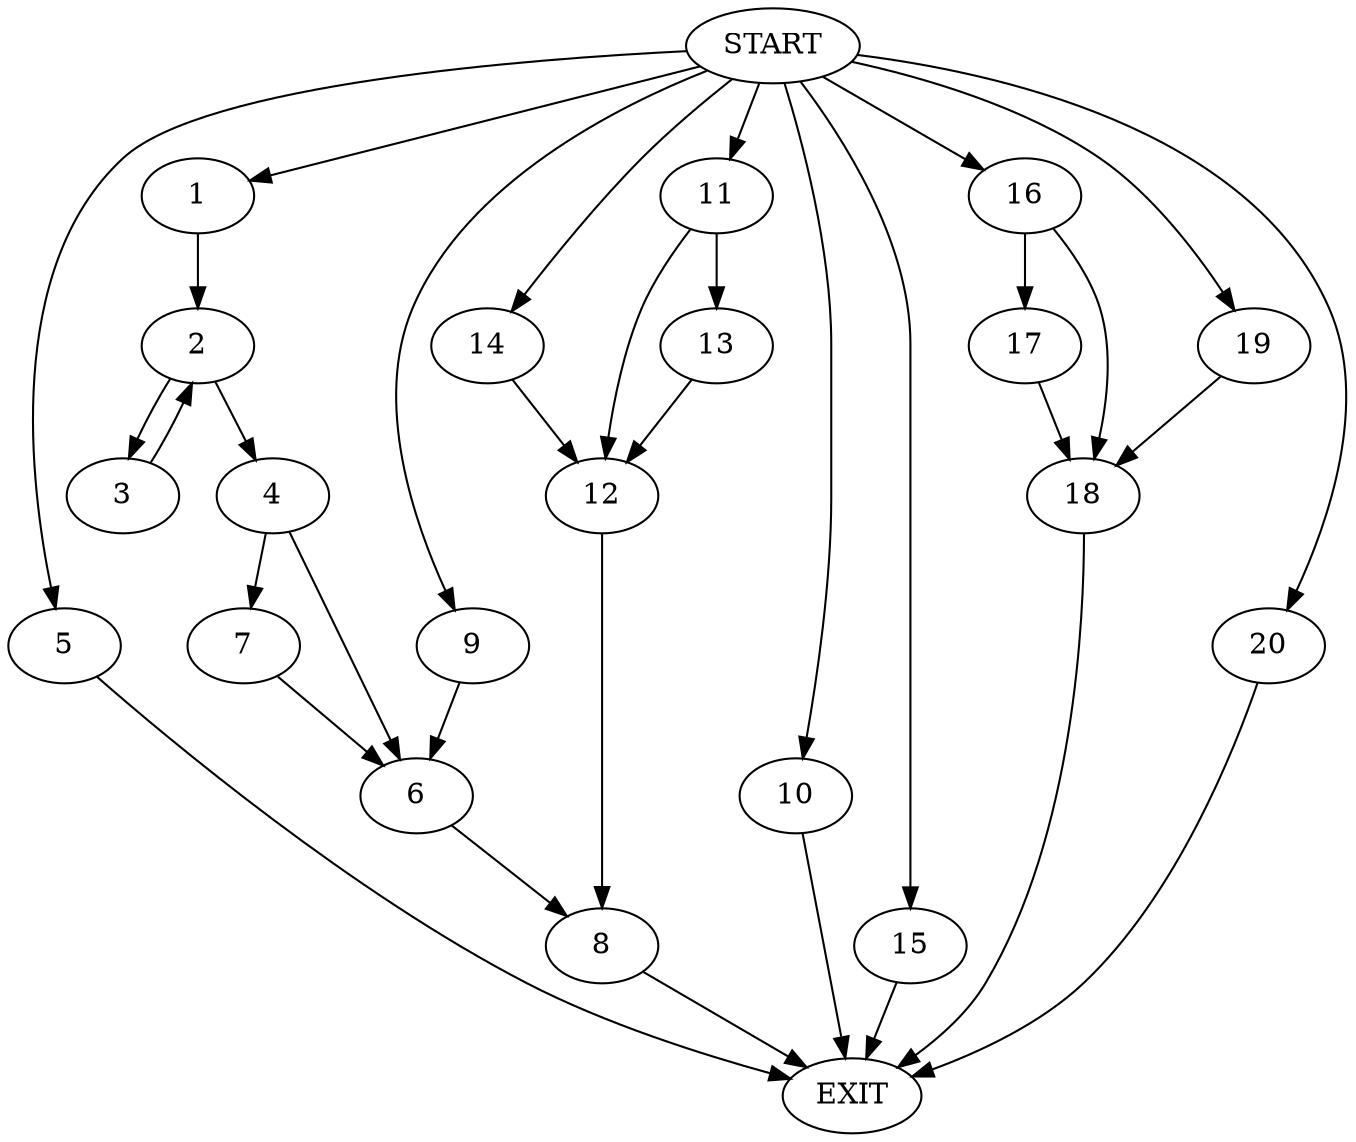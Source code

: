 digraph {
0 [label="START"]
21 [label="EXIT"]
0 -> 1
1 -> 2
2 -> 3
2 -> 4
0 -> 5
5 -> 21
3 -> 2
4 -> 6
4 -> 7
7 -> 6
6 -> 8
0 -> 9
9 -> 6
8 -> 21
0 -> 10
10 -> 21
0 -> 11
11 -> 12
11 -> 13
12 -> 8
13 -> 12
0 -> 14
14 -> 12
0 -> 15
15 -> 21
0 -> 16
16 -> 17
16 -> 18
17 -> 18
18 -> 21
0 -> 19
19 -> 18
0 -> 20
20 -> 21
}

